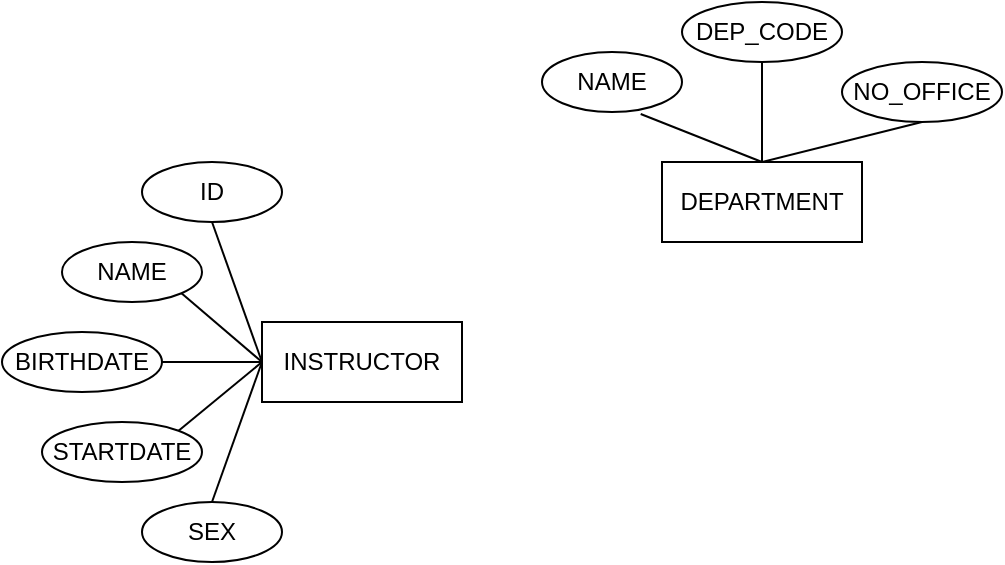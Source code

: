 <mxfile version="24.9.3">
  <diagram name="Page-1" id="ES0AzclK-f92I3SdQgUJ">
    <mxGraphModel dx="786" dy="468" grid="1" gridSize="10" guides="1" tooltips="1" connect="1" arrows="1" fold="1" page="1" pageScale="1" pageWidth="850" pageHeight="1100" math="0" shadow="0">
      <root>
        <mxCell id="0" />
        <mxCell id="1" parent="0" />
        <mxCell id="6g46kTWGhpmDOOnm2r3h-13" value="" style="group" vertex="1" connectable="0" parent="1">
          <mxGeometry x="310" y="60" width="230" height="120" as="geometry" />
        </mxCell>
        <mxCell id="6g46kTWGhpmDOOnm2r3h-1" value="DEPARTMENT" style="rounded=0;whiteSpace=wrap;html=1;" vertex="1" parent="6g46kTWGhpmDOOnm2r3h-13">
          <mxGeometry x="60" y="80" width="100" height="40" as="geometry" />
        </mxCell>
        <mxCell id="6g46kTWGhpmDOOnm2r3h-3" value="NAME" style="ellipse;whiteSpace=wrap;html=1;align=center;" vertex="1" parent="6g46kTWGhpmDOOnm2r3h-13">
          <mxGeometry y="25" width="70" height="30" as="geometry" />
        </mxCell>
        <mxCell id="6g46kTWGhpmDOOnm2r3h-4" value="DEP_CODE" style="ellipse;whiteSpace=wrap;html=1;align=center;" vertex="1" parent="6g46kTWGhpmDOOnm2r3h-13">
          <mxGeometry x="70" width="80" height="30" as="geometry" />
        </mxCell>
        <mxCell id="6g46kTWGhpmDOOnm2r3h-5" value="NO_OFFICE" style="ellipse;whiteSpace=wrap;html=1;align=center;" vertex="1" parent="6g46kTWGhpmDOOnm2r3h-13">
          <mxGeometry x="150" y="30" width="80" height="30" as="geometry" />
        </mxCell>
        <mxCell id="6g46kTWGhpmDOOnm2r3h-8" value="" style="endArrow=none;html=1;rounded=0;exitX=0.705;exitY=1.033;exitDx=0;exitDy=0;exitPerimeter=0;entryX=0.5;entryY=0;entryDx=0;entryDy=0;" edge="1" parent="6g46kTWGhpmDOOnm2r3h-13" source="6g46kTWGhpmDOOnm2r3h-3" target="6g46kTWGhpmDOOnm2r3h-1">
          <mxGeometry relative="1" as="geometry">
            <mxPoint x="40" y="110" as="sourcePoint" />
            <mxPoint x="200" y="110" as="targetPoint" />
          </mxGeometry>
        </mxCell>
        <mxCell id="6g46kTWGhpmDOOnm2r3h-10" value="" style="endArrow=none;html=1;rounded=0;exitX=0.5;exitY=1;exitDx=0;exitDy=0;entryX=0.5;entryY=0;entryDx=0;entryDy=0;" edge="1" parent="6g46kTWGhpmDOOnm2r3h-13" source="6g46kTWGhpmDOOnm2r3h-4" target="6g46kTWGhpmDOOnm2r3h-1">
          <mxGeometry relative="1" as="geometry">
            <mxPoint x="40" y="110" as="sourcePoint" />
            <mxPoint x="200" y="110" as="targetPoint" />
          </mxGeometry>
        </mxCell>
        <mxCell id="6g46kTWGhpmDOOnm2r3h-11" value="" style="endArrow=none;html=1;rounded=0;entryX=0.5;entryY=1;entryDx=0;entryDy=0;exitX=0.5;exitY=0;exitDx=0;exitDy=0;" edge="1" parent="6g46kTWGhpmDOOnm2r3h-13" source="6g46kTWGhpmDOOnm2r3h-1" target="6g46kTWGhpmDOOnm2r3h-5">
          <mxGeometry relative="1" as="geometry">
            <mxPoint x="40" y="110" as="sourcePoint" />
            <mxPoint x="200" y="110" as="targetPoint" />
          </mxGeometry>
        </mxCell>
        <mxCell id="6g46kTWGhpmDOOnm2r3h-25" value="" style="group" vertex="1" connectable="0" parent="1">
          <mxGeometry x="40" y="140" width="230" height="200" as="geometry" />
        </mxCell>
        <mxCell id="6g46kTWGhpmDOOnm2r3h-14" value="INSTRUCTOR" style="whiteSpace=wrap;html=1;align=center;" vertex="1" parent="6g46kTWGhpmDOOnm2r3h-25">
          <mxGeometry x="130" y="80" width="100" height="40" as="geometry" />
        </mxCell>
        <mxCell id="6g46kTWGhpmDOOnm2r3h-15" value="ID" style="ellipse;whiteSpace=wrap;html=1;align=center;" vertex="1" parent="6g46kTWGhpmDOOnm2r3h-25">
          <mxGeometry x="70" width="70" height="30" as="geometry" />
        </mxCell>
        <mxCell id="6g46kTWGhpmDOOnm2r3h-16" value="NAME" style="ellipse;whiteSpace=wrap;html=1;align=center;" vertex="1" parent="6g46kTWGhpmDOOnm2r3h-25">
          <mxGeometry x="30" y="40" width="70" height="30" as="geometry" />
        </mxCell>
        <mxCell id="6g46kTWGhpmDOOnm2r3h-17" value="BIRTHDATE" style="ellipse;whiteSpace=wrap;html=1;align=center;" vertex="1" parent="6g46kTWGhpmDOOnm2r3h-25">
          <mxGeometry y="85" width="80" height="30" as="geometry" />
        </mxCell>
        <mxCell id="6g46kTWGhpmDOOnm2r3h-18" value="STARTDATE" style="ellipse;whiteSpace=wrap;html=1;align=center;" vertex="1" parent="6g46kTWGhpmDOOnm2r3h-25">
          <mxGeometry x="20" y="130" width="80" height="30" as="geometry" />
        </mxCell>
        <mxCell id="6g46kTWGhpmDOOnm2r3h-19" value="SEX" style="ellipse;whiteSpace=wrap;html=1;align=center;" vertex="1" parent="6g46kTWGhpmDOOnm2r3h-25">
          <mxGeometry x="70" y="170" width="70" height="30" as="geometry" />
        </mxCell>
        <mxCell id="6g46kTWGhpmDOOnm2r3h-20" value="" style="endArrow=none;html=1;rounded=0;exitX=0.5;exitY=1;exitDx=0;exitDy=0;entryX=0;entryY=0.5;entryDx=0;entryDy=0;" edge="1" parent="6g46kTWGhpmDOOnm2r3h-25" source="6g46kTWGhpmDOOnm2r3h-15" target="6g46kTWGhpmDOOnm2r3h-14">
          <mxGeometry relative="1" as="geometry">
            <mxPoint x="220" y="140" as="sourcePoint" />
            <mxPoint x="380" y="140" as="targetPoint" />
          </mxGeometry>
        </mxCell>
        <mxCell id="6g46kTWGhpmDOOnm2r3h-21" value="" style="endArrow=none;html=1;rounded=0;exitX=1;exitY=1;exitDx=0;exitDy=0;entryX=0;entryY=0.5;entryDx=0;entryDy=0;" edge="1" parent="6g46kTWGhpmDOOnm2r3h-25" source="6g46kTWGhpmDOOnm2r3h-16" target="6g46kTWGhpmDOOnm2r3h-14">
          <mxGeometry relative="1" as="geometry">
            <mxPoint x="220" y="140" as="sourcePoint" />
            <mxPoint x="130" y="100" as="targetPoint" />
          </mxGeometry>
        </mxCell>
        <mxCell id="6g46kTWGhpmDOOnm2r3h-22" value="" style="endArrow=none;html=1;rounded=0;exitX=0;exitY=0.5;exitDx=0;exitDy=0;entryX=1;entryY=0.5;entryDx=0;entryDy=0;" edge="1" parent="6g46kTWGhpmDOOnm2r3h-25" source="6g46kTWGhpmDOOnm2r3h-14" target="6g46kTWGhpmDOOnm2r3h-17">
          <mxGeometry relative="1" as="geometry">
            <mxPoint x="220" y="140" as="sourcePoint" />
            <mxPoint x="380" y="140" as="targetPoint" />
          </mxGeometry>
        </mxCell>
        <mxCell id="6g46kTWGhpmDOOnm2r3h-23" value="" style="endArrow=none;html=1;rounded=0;exitX=1;exitY=0;exitDx=0;exitDy=0;entryX=0;entryY=0.5;entryDx=0;entryDy=0;" edge="1" parent="6g46kTWGhpmDOOnm2r3h-25" source="6g46kTWGhpmDOOnm2r3h-18" target="6g46kTWGhpmDOOnm2r3h-14">
          <mxGeometry relative="1" as="geometry">
            <mxPoint x="220" y="140" as="sourcePoint" />
            <mxPoint x="380" y="140" as="targetPoint" />
          </mxGeometry>
        </mxCell>
        <mxCell id="6g46kTWGhpmDOOnm2r3h-24" value="" style="endArrow=none;html=1;rounded=0;exitX=0.5;exitY=0;exitDx=0;exitDy=0;entryX=0;entryY=0.5;entryDx=0;entryDy=0;" edge="1" parent="6g46kTWGhpmDOOnm2r3h-25" source="6g46kTWGhpmDOOnm2r3h-19" target="6g46kTWGhpmDOOnm2r3h-14">
          <mxGeometry relative="1" as="geometry">
            <mxPoint x="220" y="140" as="sourcePoint" />
            <mxPoint x="380" y="140" as="targetPoint" />
          </mxGeometry>
        </mxCell>
      </root>
    </mxGraphModel>
  </diagram>
</mxfile>
